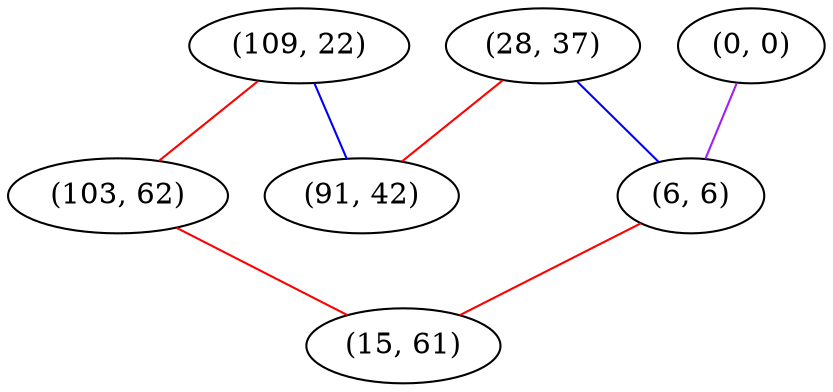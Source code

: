 graph "" {
"(109, 22)";
"(28, 37)";
"(0, 0)";
"(6, 6)";
"(91, 42)";
"(103, 62)";
"(15, 61)";
"(109, 22)" -- "(103, 62)"  [color=red, key=0, weight=1];
"(109, 22)" -- "(91, 42)"  [color=blue, key=0, weight=3];
"(28, 37)" -- "(91, 42)"  [color=red, key=0, weight=1];
"(28, 37)" -- "(6, 6)"  [color=blue, key=0, weight=3];
"(0, 0)" -- "(6, 6)"  [color=purple, key=0, weight=4];
"(6, 6)" -- "(15, 61)"  [color=red, key=0, weight=1];
"(103, 62)" -- "(15, 61)"  [color=red, key=0, weight=1];
}

